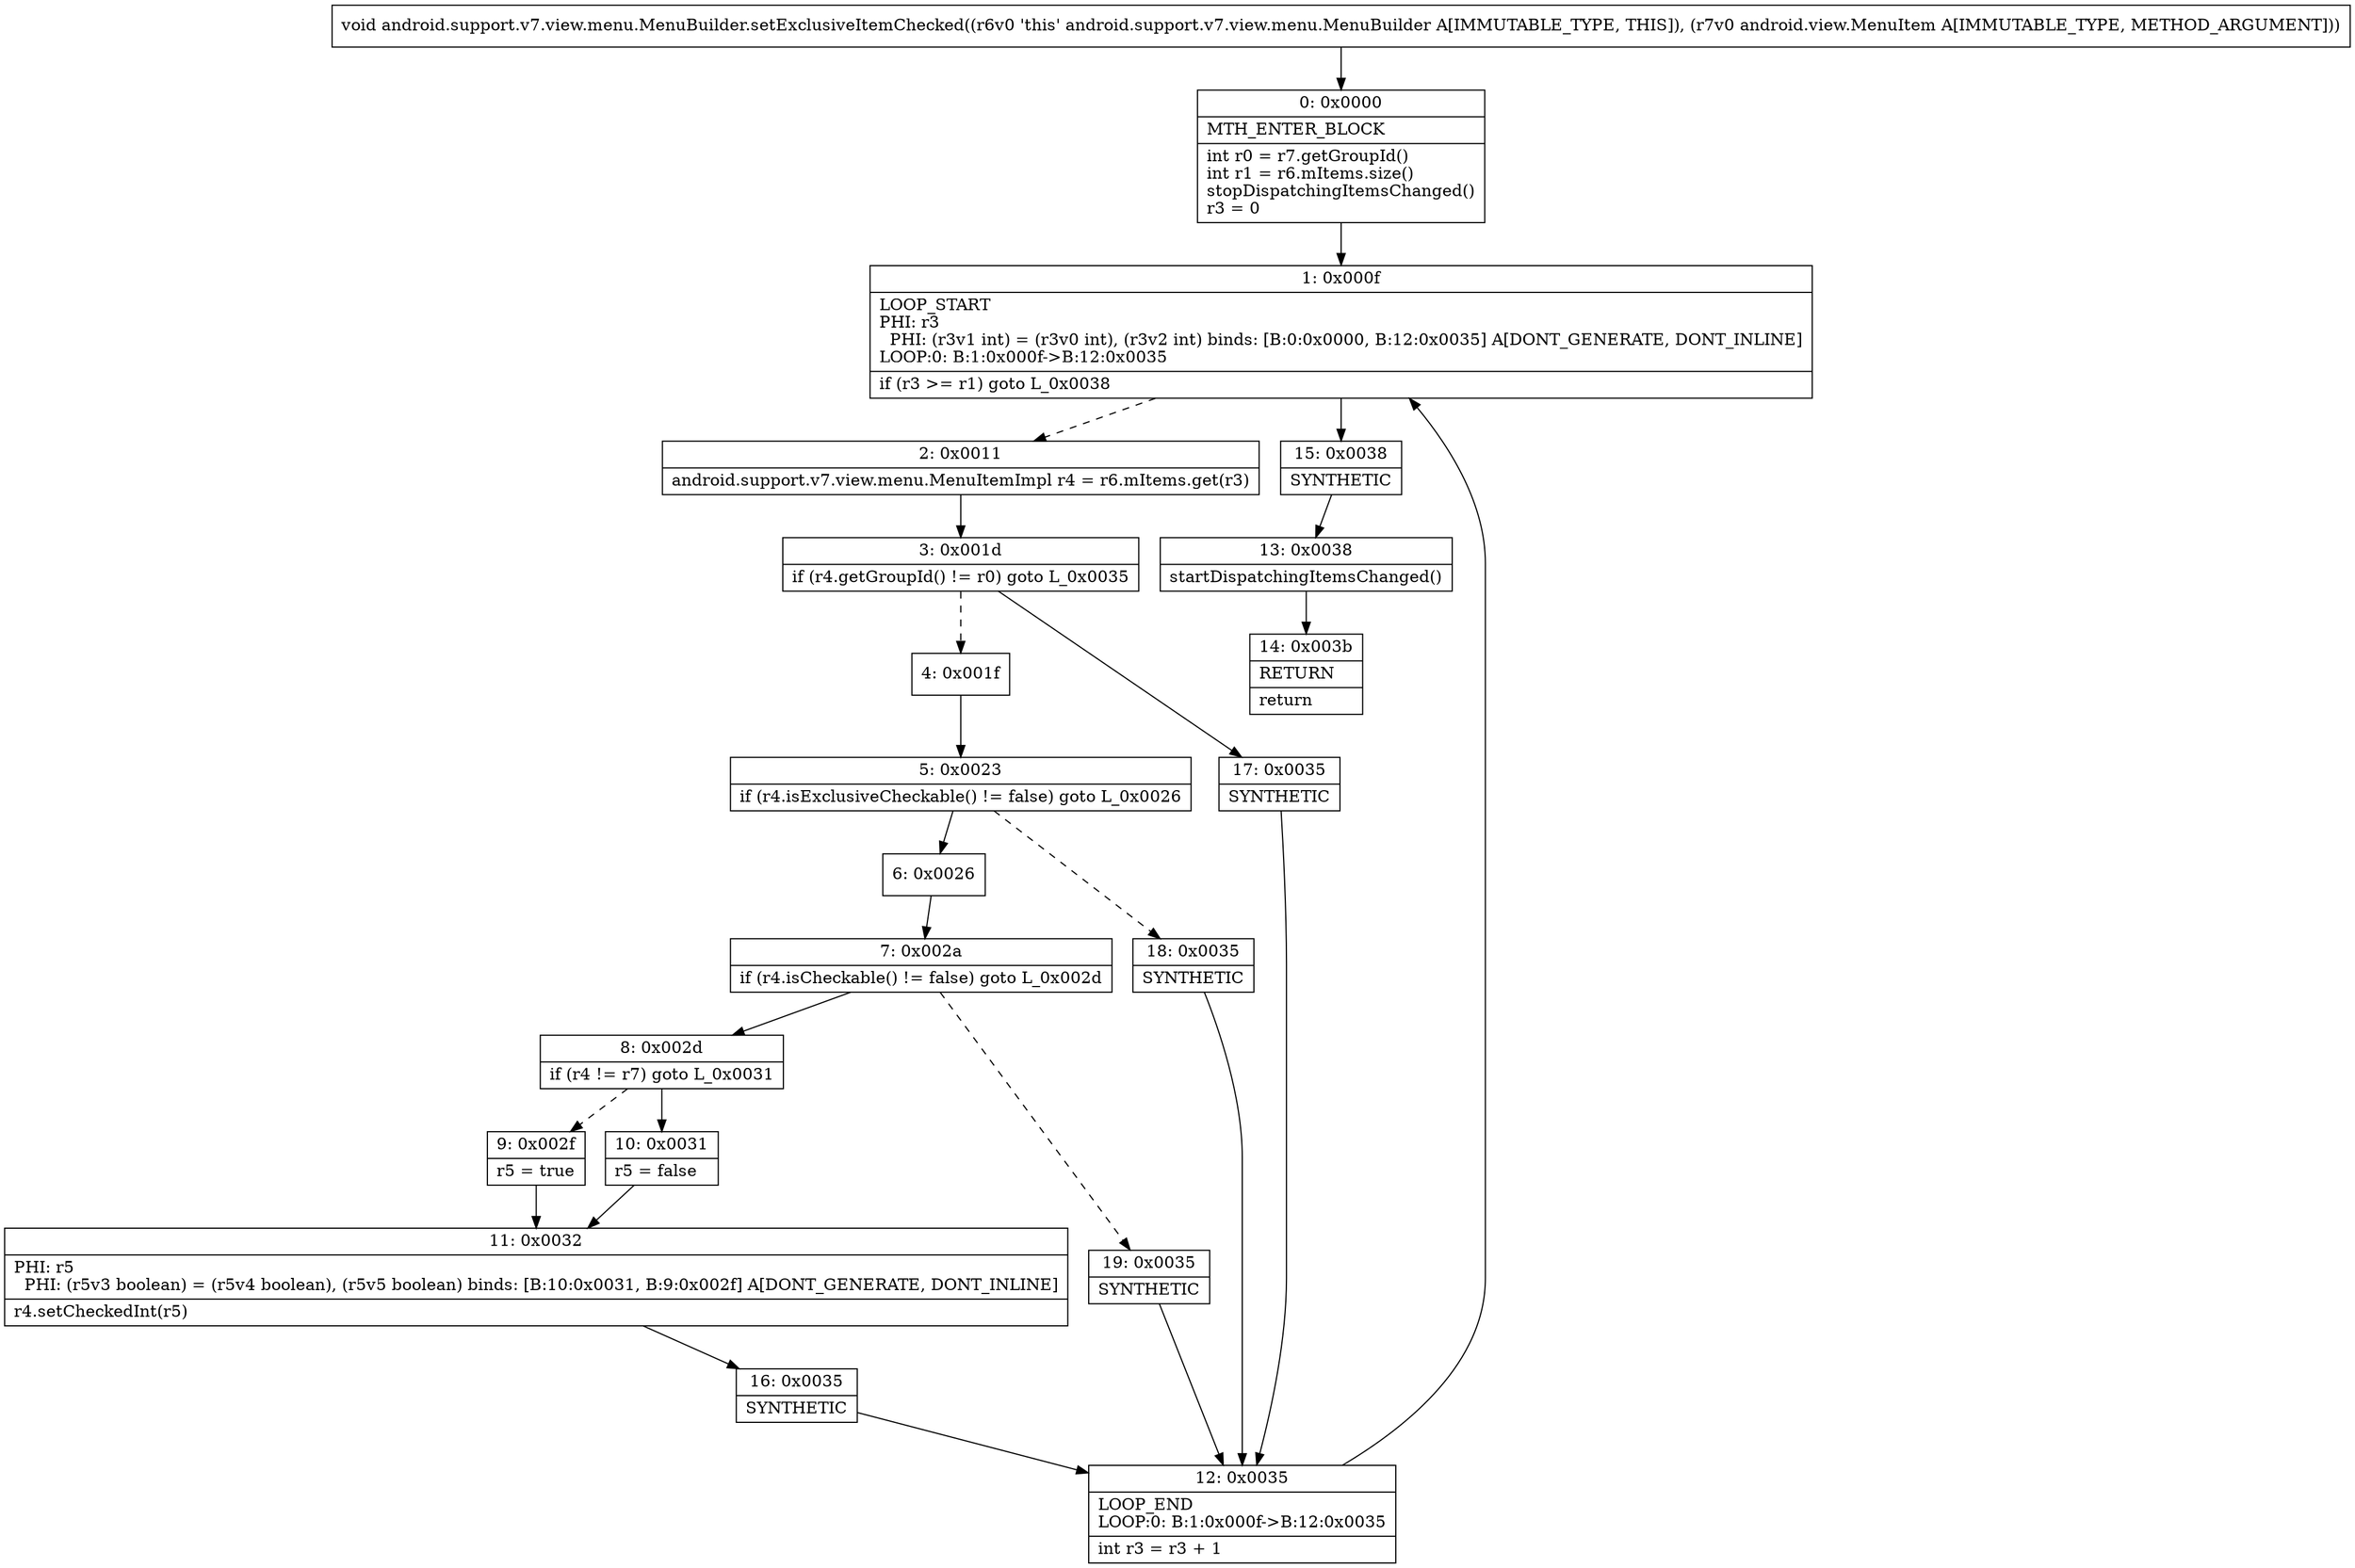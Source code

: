 digraph "CFG forandroid.support.v7.view.menu.MenuBuilder.setExclusiveItemChecked(Landroid\/view\/MenuItem;)V" {
Node_0 [shape=record,label="{0\:\ 0x0000|MTH_ENTER_BLOCK\l|int r0 = r7.getGroupId()\lint r1 = r6.mItems.size()\lstopDispatchingItemsChanged()\lr3 = 0\l}"];
Node_1 [shape=record,label="{1\:\ 0x000f|LOOP_START\lPHI: r3 \l  PHI: (r3v1 int) = (r3v0 int), (r3v2 int) binds: [B:0:0x0000, B:12:0x0035] A[DONT_GENERATE, DONT_INLINE]\lLOOP:0: B:1:0x000f\-\>B:12:0x0035\l|if (r3 \>= r1) goto L_0x0038\l}"];
Node_2 [shape=record,label="{2\:\ 0x0011|android.support.v7.view.menu.MenuItemImpl r4 = r6.mItems.get(r3)\l}"];
Node_3 [shape=record,label="{3\:\ 0x001d|if (r4.getGroupId() != r0) goto L_0x0035\l}"];
Node_4 [shape=record,label="{4\:\ 0x001f}"];
Node_5 [shape=record,label="{5\:\ 0x0023|if (r4.isExclusiveCheckable() != false) goto L_0x0026\l}"];
Node_6 [shape=record,label="{6\:\ 0x0026}"];
Node_7 [shape=record,label="{7\:\ 0x002a|if (r4.isCheckable() != false) goto L_0x002d\l}"];
Node_8 [shape=record,label="{8\:\ 0x002d|if (r4 != r7) goto L_0x0031\l}"];
Node_9 [shape=record,label="{9\:\ 0x002f|r5 = true\l}"];
Node_10 [shape=record,label="{10\:\ 0x0031|r5 = false\l}"];
Node_11 [shape=record,label="{11\:\ 0x0032|PHI: r5 \l  PHI: (r5v3 boolean) = (r5v4 boolean), (r5v5 boolean) binds: [B:10:0x0031, B:9:0x002f] A[DONT_GENERATE, DONT_INLINE]\l|r4.setCheckedInt(r5)\l}"];
Node_12 [shape=record,label="{12\:\ 0x0035|LOOP_END\lLOOP:0: B:1:0x000f\-\>B:12:0x0035\l|int r3 = r3 + 1\l}"];
Node_13 [shape=record,label="{13\:\ 0x0038|startDispatchingItemsChanged()\l}"];
Node_14 [shape=record,label="{14\:\ 0x003b|RETURN\l|return\l}"];
Node_15 [shape=record,label="{15\:\ 0x0038|SYNTHETIC\l}"];
Node_16 [shape=record,label="{16\:\ 0x0035|SYNTHETIC\l}"];
Node_17 [shape=record,label="{17\:\ 0x0035|SYNTHETIC\l}"];
Node_18 [shape=record,label="{18\:\ 0x0035|SYNTHETIC\l}"];
Node_19 [shape=record,label="{19\:\ 0x0035|SYNTHETIC\l}"];
MethodNode[shape=record,label="{void android.support.v7.view.menu.MenuBuilder.setExclusiveItemChecked((r6v0 'this' android.support.v7.view.menu.MenuBuilder A[IMMUTABLE_TYPE, THIS]), (r7v0 android.view.MenuItem A[IMMUTABLE_TYPE, METHOD_ARGUMENT])) }"];
MethodNode -> Node_0;
Node_0 -> Node_1;
Node_1 -> Node_2[style=dashed];
Node_1 -> Node_15;
Node_2 -> Node_3;
Node_3 -> Node_4[style=dashed];
Node_3 -> Node_17;
Node_4 -> Node_5;
Node_5 -> Node_6;
Node_5 -> Node_18[style=dashed];
Node_6 -> Node_7;
Node_7 -> Node_8;
Node_7 -> Node_19[style=dashed];
Node_8 -> Node_9[style=dashed];
Node_8 -> Node_10;
Node_9 -> Node_11;
Node_10 -> Node_11;
Node_11 -> Node_16;
Node_12 -> Node_1;
Node_13 -> Node_14;
Node_15 -> Node_13;
Node_16 -> Node_12;
Node_17 -> Node_12;
Node_18 -> Node_12;
Node_19 -> Node_12;
}

